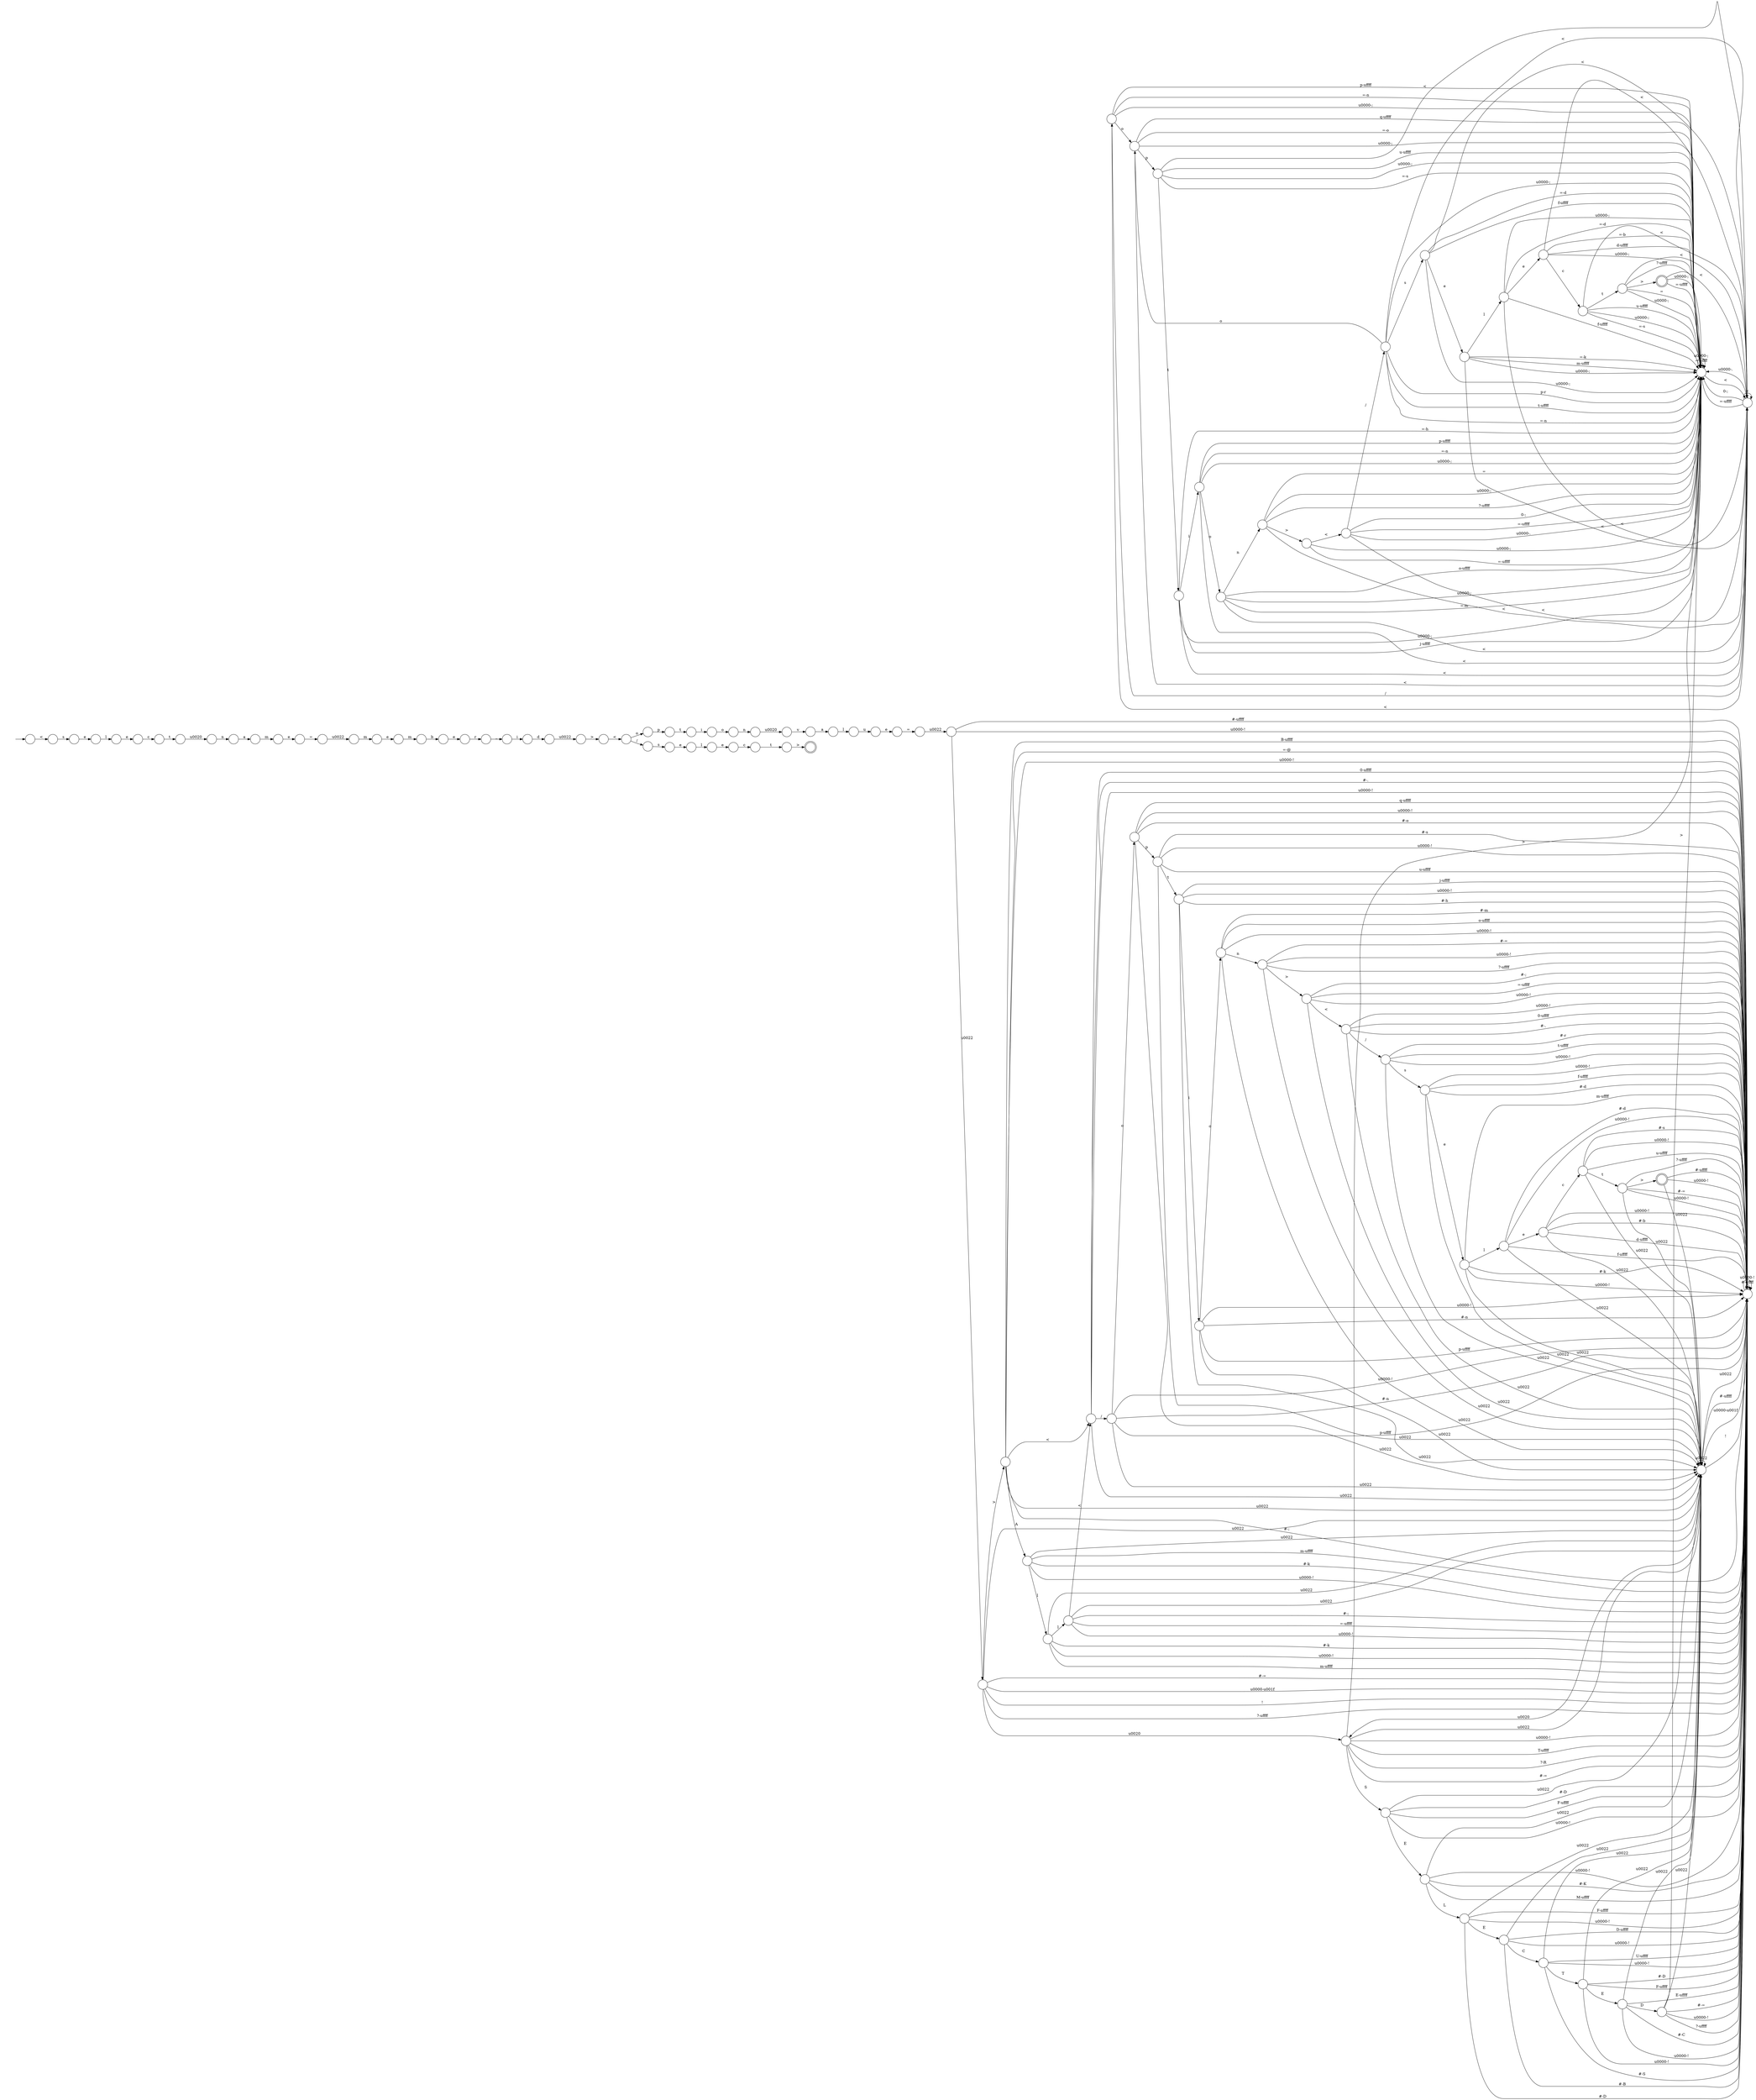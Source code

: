 digraph Automaton {
  rankdir = LR;
  0 [shape=circle,label=""];
  0 -> 10 [label="p-\uffff"]
  0 -> 10 [label="=-n"]
  0 -> 10 [label="\u0000-;"]
  0 -> 95 [label="<"]
  0 -> 16 [label="o"]
  1 [shape=circle,label=""];
  1 -> 10 [label="=-k"]
  1 -> 10 [label="m-\uffff"]
  1 -> 97 [label="l"]
  1 -> 10 [label="\u0000-;"]
  1 -> 95 [label="<"]
  2 [shape=circle,label=""];
  2 -> 20 [label="="]
  3 [shape=circle,label=""];
  3 -> 73 [label="\u0022"]
  3 -> 30 [label="#-D"]
  3 -> 30 [label="F-\uffff"]
  3 -> 30 [label="\u0000-!"]
  3 -> 4 [label="E"]
  4 [shape=circle,label=""];
  4 -> 73 [label="\u0022"]
  4 -> 30 [label="\u0000-!"]
  4 -> 30 [label="#-K"]
  4 -> 50 [label="L"]
  4 -> 30 [label="M-\uffff"]
  5 [shape=circle,label=""];
  5 -> 38 [label="t"]
  6 [shape=circle,label=""];
  6 -> 55 [label="="]
  7 [shape=circle,label=""];
  7 -> 15 [label="u"]
  8 [shape=circle,label=""];
  8 -> 31 [label="t"]
  9 [shape=circle,label=""];
  9 -> 27 [label="c"]
  9 -> 10 [label="=-b"]
  9 -> 10 [label="d-\uffff"]
  9 -> 10 [label="\u0000-;"]
  9 -> 95 [label="<"]
  10 [shape=circle,label=""];
  10 -> 10 [label="=-\uffff"]
  10 -> 10 [label="\u0000-;"]
  10 -> 95 [label="<"]
  11 [shape=circle,label=""];
  11 -> 10 [label="=-\uffff"]
  11 -> 10 [label="\u0000-;"]
  11 -> 66 [label="<"]
  12 [shape=circle,label=""];
  12 -> 79 [label="v"]
  13 [shape=circle,label=""];
  13 -> 6 [label="e"]
  14 [shape=circle,label=""];
  14 -> 78 [label="e"]
  15 [shape=circle,label=""];
  15 -> 2 [label="e"]
  16 [shape=circle,label=""];
  16 -> 10 [label="q-\uffff"]
  16 -> 48 [label="p"]
  16 -> 10 [label="=-o"]
  16 -> 10 [label="\u0000-;"]
  16 -> 95 [label="<"]
  17 [shape=circle,label=""];
  17 -> 10 [label="="]
  17 -> 11 [label=">"]
  17 -> 10 [label="\u0000-;"]
  17 -> 95 [label="<"]
  17 -> 10 [label="?-\uffff"]
  18 [shape=circle,label=""];
  18 -> 10 [label="p-\uffff"]
  18 -> 10 [label="=-n"]
  18 -> 10 [label="\u0000-;"]
  18 -> 95 [label="<"]
  18 -> 32 [label="o"]
  19 [shape=circle,label=""];
  19 -> 21 [label="a"]
  20 [shape=circle,label=""];
  20 -> 35 [label="\u0022"]
  21 [shape=circle,label=""];
  21 -> 13 [label="m"]
  22 [shape=circle,label=""];
  22 -> 1 [label="e"]
  22 -> 10 [label="f-\uffff"]
  22 -> 10 [label="\u0000-;"]
  22 -> 95 [label="<"]
  22 -> 10 [label="=-d"]
  23 [shape=circle,label=""];
  23 -> 93 [label="c"]
  24 [shape=circle,label=""];
  24 -> 46 [label=">"]
  25 [shape=circle,label=""];
  25 -> 26 [label="e"]
  26 [shape=circle,label=""];
  26 -> 61 [label="l"]
  27 [shape=circle,label=""];
  27 -> 29 [label="t"]
  27 -> 10 [label="u-\uffff"]
  27 -> 10 [label="\u0000-;"]
  27 -> 95 [label="<"]
  27 -> 10 [label="=-s"]
  28 [shape=circle,label=""];
  28 -> 14 [label="l"]
  29 [shape=circle,label=""];
  29 -> 10 [label="="]
  29 -> 42 [label=">"]
  29 -> 10 [label="\u0000-;"]
  29 -> 95 [label="<"]
  29 -> 10 [label="?-\uffff"]
  30 [shape=circle,label=""];
  30 -> 73 [label="\u0022"]
  30 -> 30 [label="#-\uffff"]
  30 -> 30 [label="\u0000-!"]
  31 [shape=circle,label=""];
  31 -> 84 [label="i"]
  32 [shape=circle,label=""];
  32 -> 17 [label="n"]
  32 -> 10 [label="o-\uffff"]
  32 -> 10 [label="\u0000-;"]
  32 -> 95 [label="<"]
  32 -> 10 [label="=-m"]
  33 [shape=circle,label=""];
  33 -> 73 [label="\u0022"]
  33 -> 30 [label="#-="]
  33 -> 30 [label="\u0000-!"]
  33 -> 40 [label=">"]
  33 -> 30 [label="?-\uffff"]
  34 [shape=circle,label=""];
  34 -> 73 [label="\u0022"]
  34 -> 30 [label="\u0000-!"]
  34 -> 65 [label="T"]
  34 -> 30 [label="#-S"]
  34 -> 30 [label="U-\uffff"]
  35 [shape=circle,label=""];
  35 -> 39 [label="\u0022"]
  35 -> 30 [label="#-\uffff"]
  35 -> 30 [label="\u0000-!"]
  36 [shape=circle,label=""];
  36 -> 49 [label="d"]
  37 [shape=circle,label=""];
  37 -> 19 [label="n"]
  38 [shape=circle,label=""];
  38 -> 37 [label="\u0020"]
  39 [shape=circle,label=""];
  39 -> 73 [label="\u0022"]
  39 -> 30 [label="#-="]
  39 -> 53 [label=">"]
  39 -> 30 [label="\u0000-\u001f"]
  39 -> 70 [label="\u0020"]
  39 -> 30 [label="!"]
  39 -> 30 [label="?-\uffff"]
  40 [shape=circle,label=""];
  40 -> 73 [label="\u0022"]
  40 -> 30 [label="=-\uffff"]
  40 -> 30 [label="\u0000-!"]
  40 -> 30 [label="#-;"]
  40 -> 63 [label="<"]
  41 [shape=circle,label=""];
  41 -> 10 [label="p-r"]
  41 -> 22 [label="s"]
  41 -> 10 [label="t-\uffff"]
  41 -> 10 [label="=-n"]
  41 -> 10 [label="\u0000-;"]
  41 -> 95 [label="<"]
  41 -> 16 [label="o"]
  42 [shape=doublecircle,label=""];
  42 -> 10 [label="=-\uffff"]
  42 -> 10 [label="\u0000-;"]
  42 -> 95 [label="<"]
  43 [shape=circle,label=""];
  43 -> 68 [label="e"]
  44 [shape=circle,label=""];
  44 -> 73 [label="\u0022"]
  44 -> 30 [label="\u0000-!"]
  44 -> 30 [label="m-\uffff"]
  44 -> 85 [label="l"]
  44 -> 30 [label="#-k"]
  45 [shape=doublecircle,label=""];
  45 -> 73 [label="\u0022"]
  45 -> 30 [label="#-\uffff"]
  45 -> 30 [label="\u0000-!"]
  46 [shape=circle,label=""];
  46 -> 57 [label="<"]
  47 [shape=circle,label=""];
  47 -> 36 [label="i"]
  48 [shape=circle,label=""];
  48 -> 92 [label="t"]
  48 -> 10 [label="u-\uffff"]
  48 -> 10 [label="\u0000-;"]
  48 -> 95 [label="<"]
  48 -> 10 [label="=-s"]
  49 [shape=circle,label=""];
  49 -> 24 [label="\u0022"]
  50 [shape=circle,label=""];
  50 -> 73 [label="\u0022"]
  50 -> 30 [label="#-D"]
  50 -> 30 [label="F-\uffff"]
  50 -> 30 [label="\u0000-!"]
  50 -> 98 [label="E"]
  51 [shape=circle,label=""];
  51 -> 73 [label="\u0022"]
  51 -> 56 [label="c"]
  51 -> 30 [label="\u0000-!"]
  51 -> 30 [label="#-b"]
  51 -> 30 [label="d-\uffff"]
  52 [shape=circle,label=""];
  52 -> 94 [label=">"]
  53 [shape=circle,label=""];
  53 -> 73 [label="\u0022"]
  53 -> 44 [label="A"]
  53 -> 30 [label="\u0000-!"]
  53 -> 30 [label="#-;"]
  53 -> 30 [label="B-\uffff"]
  53 -> 30 [label="=-@"]
  53 -> 69 [label="<"]
  54 [shape=circle,label=""];
  54 -> 12 [label="\u0020"]
  55 [shape=circle,label=""];
  55 -> 83 [label="\u0022"]
  56 [shape=circle,label=""];
  56 -> 73 [label="\u0022"]
  56 -> 90 [label="t"]
  56 -> 30 [label="#-s"]
  56 -> 30 [label="\u0000-!"]
  56 -> 30 [label="u-\uffff"]
  57 [shape=circle,label=""];
  57 -> 67 [label="/"]
  57 -> 88 [label="o"]
  58 [shape=circle,label=""];
  58 -> 7 [label="l"]
  59 [shape=circle,label=""];
  59 -> 64 [label="e"]
  60 [shape=circle,label=""];
  60 -> 30 [label="q-\uffff"]
  60 -> 73 [label="\u0022"]
  60 -> 30 [label="\u0000-!"]
  60 -> 76 [label="p"]
  60 -> 30 [label="#-o"]
  61 [shape=circle,label=""];
  61 -> 23 [label="e"]
  62 [shape=circle,label=""];
  62 -> 73 [label="\u0022"]
  62 -> 30 [label="\u0000-!"]
  62 -> 30 [label="m-\uffff"]
  62 -> 87 [label="l"]
  62 -> 30 [label="#-k"]
  63 [shape=circle,label=""];
  63 -> 73 [label="\u0022"]
  63 -> 100 [label="/"]
  63 -> 30 [label="\u0000-!"]
  63 -> 30 [label="0-\uffff"]
  63 -> 30 [label="#-."]
  64 [shape=circle,label=""];
  64 -> 75 [label="m"]
  65 [shape=circle,label=""];
  65 -> 73 [label="\u0022"]
  65 -> 30 [label="#-D"]
  65 -> 30 [label="F-\uffff"]
  65 -> 30 [label="\u0000-!"]
  65 -> 74 [label="E"]
  66 [shape=circle,label=""];
  66 -> 10 [label="0-;"]
  66 -> 10 [label="=-\uffff"]
  66 -> 10 [label="\u0000-."]
  66 -> 41 [label="/"]
  66 -> 95 [label="<"]
  67 [shape=circle,label=""];
  67 -> 25 [label="s"]
  68 [shape=circle,label=""];
  68 -> 72 [label="r"]
  69 [shape=circle,label=""];
  69 -> 73 [label="\u0022"]
  69 -> 96 [label="/"]
  69 -> 30 [label="\u0000-!"]
  69 -> 30 [label="0-\uffff"]
  69 -> 30 [label="#-."]
  70 [shape=circle,label=""];
  70 -> 73 [label="\u0022"]
  70 -> 30 [label="?-R"]
  70 -> 30 [label="#-="]
  70 -> 30 [label="\u0000-!"]
  70 -> 3 [label="S"]
  70 -> 10 [label=">"]
  70 -> 30 [label="T-\uffff"]
  71 [shape=circle,label=""];
  71 -> 73 [label="\u0022"]
  71 -> 30 [label="p-\uffff"]
  71 -> 30 [label="\u0000-!"]
  71 -> 30 [label="#-n"]
  71 -> 99 [label="o"]
  72 [shape=circle,label=""];
  72 -> 47 [label="_"]
  73 [shape=circle,label=""];
  73 -> 73 [label="\u0022"]
  73 -> 30 [label="#-\uffff"]
  73 -> 30 [label="\u0000-\u001f"]
  73 -> 70 [label="\u0020"]
  73 -> 30 [label="!"]
  74 [shape=circle,label=""];
  74 -> 73 [label="\u0022"]
  74 -> 91 [label="D"]
  74 -> 30 [label="\u0000-!"]
  74 -> 30 [label="E-\uffff"]
  74 -> 30 [label="#-C"]
  75 [shape=circle,label=""];
  75 -> 43 [label="b"]
  76 [shape=circle,label=""];
  76 -> 73 [label="\u0022"]
  76 -> 82 [label="t"]
  76 -> 30 [label="#-s"]
  76 -> 30 [label="\u0000-!"]
  76 -> 30 [label="u-\uffff"]
  77 [shape=circle,label=""];
  77 -> 28 [label="e"]
  78 [shape=circle,label=""];
  78 -> 5 [label="c"]
  79 [shape=circle,label=""];
  79 -> 58 [label="a"]
  80 [shape=circle,label=""];
  80 -> 54 [label="n"]
  81 [shape=circle,label=""];
  initial [shape=plaintext,label=""];
  initial -> 81
  81 -> 89 [label="<"]
  82 [shape=circle,label=""];
  82 -> 73 [label="\u0022"]
  82 -> 30 [label="\u0000-!"]
  82 -> 71 [label="i"]
  82 -> 30 [label="#-h"]
  82 -> 30 [label="j-\uffff"]
  83 [shape=circle,label=""];
  83 -> 59 [label="m"]
  84 [shape=circle,label=""];
  84 -> 80 [label="o"]
  85 [shape=circle,label=""];
  85 -> 73 [label="\u0022"]
  85 -> 30 [label="\u0000-!"]
  85 -> 30 [label="m-\uffff"]
  85 -> 101 [label="l"]
  85 -> 30 [label="#-k"]
  86 [shape=circle,label=""];
  86 -> 73 [label="\u0022"]
  86 -> 62 [label="e"]
  86 -> 30 [label="\u0000-!"]
  86 -> 30 [label="f-\uffff"]
  86 -> 30 [label="#-d"]
  87 [shape=circle,label=""];
  87 -> 73 [label="\u0022"]
  87 -> 51 [label="e"]
  87 -> 30 [label="\u0000-!"]
  87 -> 30 [label="f-\uffff"]
  87 -> 30 [label="#-d"]
  88 [shape=circle,label=""];
  88 -> 8 [label="p"]
  89 [shape=circle,label=""];
  89 -> 77 [label="s"]
  90 [shape=circle,label=""];
  90 -> 73 [label="\u0022"]
  90 -> 30 [label="#-="]
  90 -> 30 [label="\u0000-!"]
  90 -> 45 [label=">"]
  90 -> 30 [label="?-\uffff"]
  91 [shape=circle,label=""];
  91 -> 73 [label="\u0022"]
  91 -> 30 [label="#-="]
  91 -> 30 [label="\u0000-!"]
  91 -> 10 [label=">"]
  91 -> 30 [label="?-\uffff"]
  92 [shape=circle,label=""];
  92 -> 18 [label="i"]
  92 -> 10 [label="=-h"]
  92 -> 10 [label="\u0000-;"]
  92 -> 95 [label="<"]
  92 -> 10 [label="j-\uffff"]
  93 [shape=circle,label=""];
  93 -> 52 [label="t"]
  94 [shape=doublecircle,label=""];
  95 [shape=circle,label=""];
  95 -> 10 [label="0-;"]
  95 -> 10 [label="=-\uffff"]
  95 -> 10 [label="\u0000-."]
  95 -> 0 [label="/"]
  95 -> 95 [label="<"]
  96 [shape=circle,label=""];
  96 -> 73 [label="\u0022"]
  96 -> 30 [label="p-\uffff"]
  96 -> 30 [label="\u0000-!"]
  96 -> 30 [label="#-n"]
  96 -> 60 [label="o"]
  97 [shape=circle,label=""];
  97 -> 9 [label="e"]
  97 -> 10 [label="f-\uffff"]
  97 -> 10 [label="\u0000-;"]
  97 -> 95 [label="<"]
  97 -> 10 [label="=-d"]
  98 [shape=circle,label=""];
  98 -> 73 [label="\u0022"]
  98 -> 30 [label="\u0000-!"]
  98 -> 34 [label="C"]
  98 -> 30 [label="#-B"]
  98 -> 30 [label="D-\uffff"]
  99 [shape=circle,label=""];
  99 -> 33 [label="n"]
  99 -> 73 [label="\u0022"]
  99 -> 30 [label="o-\uffff"]
  99 -> 30 [label="\u0000-!"]
  99 -> 30 [label="#-m"]
  100 [shape=circle,label=""];
  100 -> 73 [label="\u0022"]
  100 -> 30 [label="\u0000-!"]
  100 -> 30 [label="#-r"]
  100 -> 86 [label="s"]
  100 -> 30 [label="t-\uffff"]
  101 [shape=circle,label=""];
  101 -> 73 [label="\u0022"]
  101 -> 30 [label="=-\uffff"]
  101 -> 30 [label="\u0000-!"]
  101 -> 30 [label="#-;"]
  101 -> 69 [label="<"]
}

